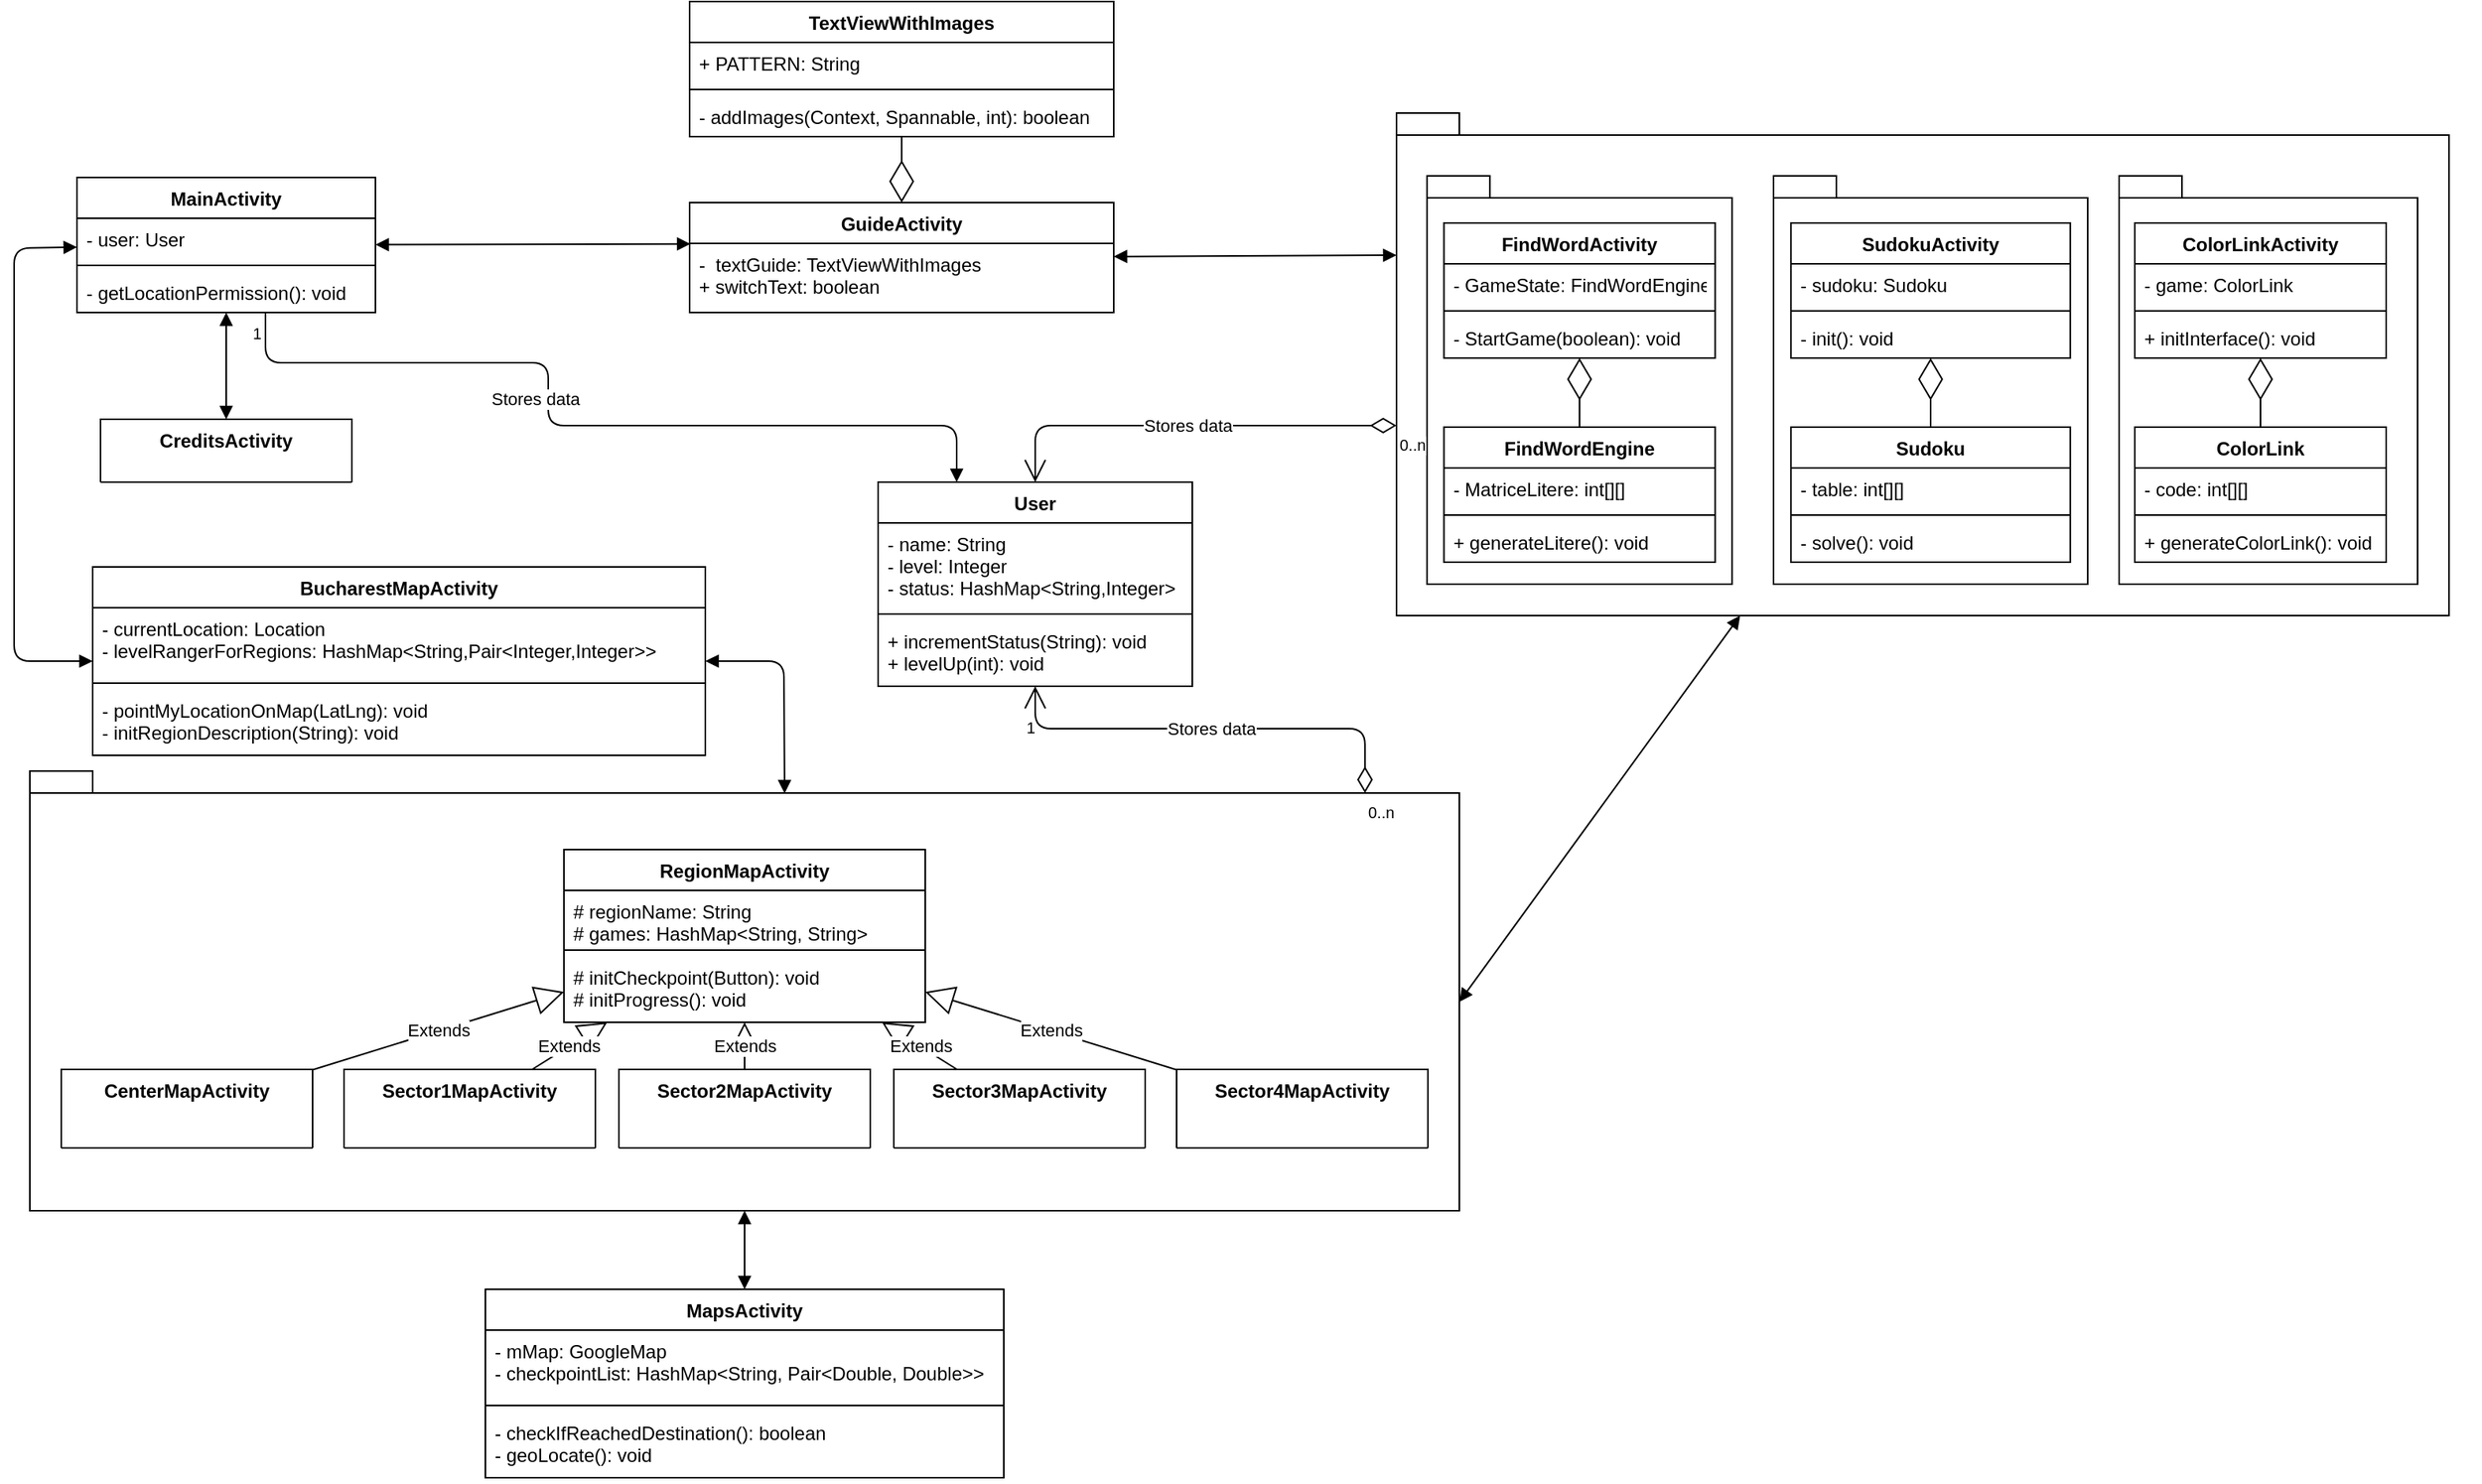 <mxfile version="13.2.4" type="github"><diagram id="UPS2QSmd9HxNSWYxe4lq" name="Page-1"><mxGraphModel dx="2374" dy="1046" grid="1" gridSize="10" guides="1" tooltips="1" connect="1" arrows="1" fold="1" page="1" pageScale="1" pageWidth="850" pageHeight="1100" math="0" shadow="0"><root><mxCell id="0"/><mxCell id="1" parent="0"/><mxCell id="s5W50JSAKmtUHxlnThNG-122" value="" style="group" vertex="1" connectable="0" parent="1"><mxGeometry x="920" y="71" width="690" height="365" as="geometry"/></mxCell><mxCell id="s5W50JSAKmtUHxlnThNG-121" value="" style="group" vertex="1" connectable="0" parent="s5W50JSAKmtUHxlnThNG-122"><mxGeometry width="670" height="320" as="geometry"/></mxCell><mxCell id="s5W50JSAKmtUHxlnThNG-96" value="" style="shape=folder;fontStyle=1;spacingTop=10;tabWidth=40;tabHeight=14;tabPosition=left;html=1;rounded=0;shadow=0;glass=0;comic=0;fillColor=#ffffff;gradientColor=none;" vertex="1" parent="s5W50JSAKmtUHxlnThNG-121"><mxGeometry width="670" height="320" as="geometry"/></mxCell><mxCell id="s5W50JSAKmtUHxlnThNG-99" value="" style="group" vertex="1" connectable="0" parent="s5W50JSAKmtUHxlnThNG-121"><mxGeometry x="19.42" y="40" width="194.203" height="270" as="geometry"/></mxCell><mxCell id="s5W50JSAKmtUHxlnThNG-98" value="" style="shape=folder;fontStyle=1;spacingTop=10;tabWidth=40;tabHeight=14;tabPosition=left;html=1;rounded=0;shadow=0;glass=0;comic=0;fillColor=#ffffff;gradientColor=none;" vertex="1" parent="s5W50JSAKmtUHxlnThNG-99"><mxGeometry width="194.203" height="260" as="geometry"/></mxCell><mxCell id="s5W50JSAKmtUHxlnThNG-40" value="FindWordActivity" style="swimlane;fontStyle=1;align=center;verticalAlign=top;childLayout=stackLayout;horizontal=1;startSize=26;horizontalStack=0;resizeParent=1;resizeParentMax=0;resizeLast=0;collapsible=1;marginBottom=0;swimlaneFillColor=none;rounded=0;shadow=0;glass=0;comic=0;" vertex="1" parent="s5W50JSAKmtUHxlnThNG-99"><mxGeometry x="10.789" y="30" width="172.625" height="86" as="geometry"/></mxCell><mxCell id="s5W50JSAKmtUHxlnThNG-41" value="- GameState: FindWordEngine" style="text;align=left;verticalAlign=top;spacingLeft=4;spacingRight=4;overflow=hidden;rotatable=0;points=[[0,0.5],[1,0.5]];portConstraint=eastwest;" vertex="1" parent="s5W50JSAKmtUHxlnThNG-40"><mxGeometry y="26" width="172.625" height="26" as="geometry"/></mxCell><mxCell id="s5W50JSAKmtUHxlnThNG-42" value="" style="line;strokeWidth=1;fillColor=none;align=left;verticalAlign=middle;spacingTop=-1;spacingLeft=3;spacingRight=3;rotatable=0;labelPosition=right;points=[];portConstraint=eastwest;" vertex="1" parent="s5W50JSAKmtUHxlnThNG-40"><mxGeometry y="52" width="172.625" height="8" as="geometry"/></mxCell><mxCell id="s5W50JSAKmtUHxlnThNG-43" value="- StartGame(boolean): void" style="text;strokeColor=none;fillColor=none;align=left;verticalAlign=top;spacingLeft=4;spacingRight=4;overflow=hidden;rotatable=0;points=[[0,0.5],[1,0.5]];portConstraint=eastwest;" vertex="1" parent="s5W50JSAKmtUHxlnThNG-40"><mxGeometry y="60" width="172.625" height="26" as="geometry"/></mxCell><mxCell id="s5W50JSAKmtUHxlnThNG-100" value="" style="endArrow=diamondThin;endFill=0;endSize=24;html=1;exitX=0.5;exitY=0;exitDx=0;exitDy=0;" edge="1" parent="s5W50JSAKmtUHxlnThNG-40" source="s5W50JSAKmtUHxlnThNG-44"><mxGeometry width="160" relative="1" as="geometry"><mxPoint x="-86.312" y="86" as="sourcePoint"/><mxPoint x="86.312" y="86" as="targetPoint"/></mxGeometry></mxCell><mxCell id="s5W50JSAKmtUHxlnThNG-44" value="FindWordEngine" style="swimlane;fontStyle=1;align=center;verticalAlign=top;childLayout=stackLayout;horizontal=1;startSize=26;horizontalStack=0;resizeParent=1;resizeParentMax=0;resizeLast=0;collapsible=1;marginBottom=0;swimlaneFillColor=none;rounded=0;shadow=0;glass=0;comic=0;" vertex="1" parent="s5W50JSAKmtUHxlnThNG-99"><mxGeometry x="10.789" y="160" width="172.625" height="86" as="geometry"/></mxCell><mxCell id="s5W50JSAKmtUHxlnThNG-45" value="- MatriceLitere: int[][]" style="text;align=left;verticalAlign=top;spacingLeft=4;spacingRight=4;overflow=hidden;rotatable=0;points=[[0,0.5],[1,0.5]];portConstraint=eastwest;" vertex="1" parent="s5W50JSAKmtUHxlnThNG-44"><mxGeometry y="26" width="172.625" height="26" as="geometry"/></mxCell><mxCell id="s5W50JSAKmtUHxlnThNG-46" value="" style="line;strokeWidth=1;fillColor=none;align=left;verticalAlign=middle;spacingTop=-1;spacingLeft=3;spacingRight=3;rotatable=0;labelPosition=right;points=[];portConstraint=eastwest;" vertex="1" parent="s5W50JSAKmtUHxlnThNG-44"><mxGeometry y="52" width="172.625" height="8" as="geometry"/></mxCell><mxCell id="s5W50JSAKmtUHxlnThNG-47" value="+ generateLitere(): void" style="text;strokeColor=none;fillColor=none;align=left;verticalAlign=top;spacingLeft=4;spacingRight=4;overflow=hidden;rotatable=0;points=[[0,0.5],[1,0.5]];portConstraint=eastwest;" vertex="1" parent="s5W50JSAKmtUHxlnThNG-44"><mxGeometry y="60" width="172.625" height="26" as="geometry"/></mxCell><mxCell id="s5W50JSAKmtUHxlnThNG-119" value="" style="group" vertex="1" connectable="0" parent="s5W50JSAKmtUHxlnThNG-122"><mxGeometry x="60" y="40" width="630" height="325" as="geometry"/></mxCell><mxCell id="s5W50JSAKmtUHxlnThNG-117" value="" style="group" vertex="1" connectable="0" parent="s5W50JSAKmtUHxlnThNG-119"><mxGeometry x="400" width="190" height="260" as="geometry"/></mxCell><mxCell id="s5W50JSAKmtUHxlnThNG-116" value="" style="shape=folder;fontStyle=1;spacingTop=10;tabWidth=40;tabHeight=14;tabPosition=left;html=1;rounded=0;shadow=0;glass=0;comic=0;fillColor=#ffffff;gradientColor=none;" vertex="1" parent="s5W50JSAKmtUHxlnThNG-117"><mxGeometry width="190" height="260" as="geometry"/></mxCell><mxCell id="s5W50JSAKmtUHxlnThNG-32" value="ColorLinkActivity" style="swimlane;fontStyle=1;align=center;verticalAlign=top;childLayout=stackLayout;horizontal=1;startSize=26;horizontalStack=0;resizeParent=1;resizeParentMax=0;resizeLast=0;collapsible=1;marginBottom=0;swimlaneFillColor=none;rounded=0;shadow=0;glass=0;comic=0;" vertex="1" parent="s5W50JSAKmtUHxlnThNG-117"><mxGeometry x="10" y="30" width="160" height="86" as="geometry"/></mxCell><mxCell id="s5W50JSAKmtUHxlnThNG-33" value="- game: ColorLink" style="text;align=left;verticalAlign=top;spacingLeft=4;spacingRight=4;overflow=hidden;rotatable=0;points=[[0,0.5],[1,0.5]];portConstraint=eastwest;" vertex="1" parent="s5W50JSAKmtUHxlnThNG-32"><mxGeometry y="26" width="160" height="26" as="geometry"/></mxCell><mxCell id="s5W50JSAKmtUHxlnThNG-34" value="" style="line;strokeWidth=1;fillColor=none;align=left;verticalAlign=middle;spacingTop=-1;spacingLeft=3;spacingRight=3;rotatable=0;labelPosition=right;points=[];portConstraint=eastwest;" vertex="1" parent="s5W50JSAKmtUHxlnThNG-32"><mxGeometry y="52" width="160" height="8" as="geometry"/></mxCell><mxCell id="s5W50JSAKmtUHxlnThNG-35" value="+ initInterface(): void" style="text;strokeColor=none;fillColor=none;align=left;verticalAlign=top;spacingLeft=4;spacingRight=4;overflow=hidden;rotatable=0;points=[[0,0.5],[1,0.5]];portConstraint=eastwest;" vertex="1" parent="s5W50JSAKmtUHxlnThNG-32"><mxGeometry y="60" width="160" height="26" as="geometry"/></mxCell><mxCell id="s5W50JSAKmtUHxlnThNG-28" value="ColorLink" style="swimlane;fontStyle=1;align=center;verticalAlign=top;childLayout=stackLayout;horizontal=1;startSize=26;horizontalStack=0;resizeParent=1;resizeParentMax=0;resizeLast=0;collapsible=1;marginBottom=0;swimlaneFillColor=none;rounded=0;shadow=0;glass=0;comic=0;" vertex="1" parent="s5W50JSAKmtUHxlnThNG-117"><mxGeometry x="10" y="160" width="160" height="86" as="geometry"/></mxCell><mxCell id="s5W50JSAKmtUHxlnThNG-29" value="- code: int[][]" style="text;align=left;verticalAlign=top;spacingLeft=4;spacingRight=4;overflow=hidden;rotatable=0;points=[[0,0.5],[1,0.5]];portConstraint=eastwest;" vertex="1" parent="s5W50JSAKmtUHxlnThNG-28"><mxGeometry y="26" width="160" height="26" as="geometry"/></mxCell><mxCell id="s5W50JSAKmtUHxlnThNG-30" value="" style="line;strokeWidth=1;fillColor=none;align=left;verticalAlign=middle;spacingTop=-1;spacingLeft=3;spacingRight=3;rotatable=0;labelPosition=right;points=[];portConstraint=eastwest;" vertex="1" parent="s5W50JSAKmtUHxlnThNG-28"><mxGeometry y="52" width="160" height="8" as="geometry"/></mxCell><mxCell id="s5W50JSAKmtUHxlnThNG-31" value="+ generateColorLink(): void" style="text;strokeColor=none;fillColor=none;align=left;verticalAlign=top;spacingLeft=4;spacingRight=4;overflow=hidden;rotatable=0;points=[[0,0.5],[1,0.5]];portConstraint=eastwest;" vertex="1" parent="s5W50JSAKmtUHxlnThNG-28"><mxGeometry y="60" width="160" height="26" as="geometry"/></mxCell><mxCell id="s5W50JSAKmtUHxlnThNG-115" value="" style="endArrow=diamondThin;endFill=0;endSize=24;html=1;exitX=0.5;exitY=0;exitDx=0;exitDy=0;" edge="1" parent="s5W50JSAKmtUHxlnThNG-117" source="s5W50JSAKmtUHxlnThNG-28" target="s5W50JSAKmtUHxlnThNG-35"><mxGeometry width="160" relative="1" as="geometry"><mxPoint x="240" y="208" as="sourcePoint"/><mxPoint x="240" y="164" as="targetPoint"/></mxGeometry></mxCell><mxCell id="s5W50JSAKmtUHxlnThNG-118" value="" style="group" vertex="1" connectable="0" parent="s5W50JSAKmtUHxlnThNG-119"><mxGeometry x="180" width="200" height="270" as="geometry"/></mxCell><mxCell id="s5W50JSAKmtUHxlnThNG-103" value="" style="shape=folder;fontStyle=1;spacingTop=10;tabWidth=40;tabHeight=14;tabPosition=left;html=1;rounded=0;shadow=0;glass=0;comic=0;fillColor=#ffffff;gradientColor=none;" vertex="1" parent="s5W50JSAKmtUHxlnThNG-118"><mxGeometry width="200" height="260" as="geometry"/></mxCell><mxCell id="s5W50JSAKmtUHxlnThNG-76" value="Sudoku" style="swimlane;fontStyle=1;align=center;verticalAlign=top;childLayout=stackLayout;horizontal=1;startSize=26;horizontalStack=0;resizeParent=1;resizeParentMax=0;resizeLast=0;collapsible=1;marginBottom=0;swimlaneFillColor=none;rounded=0;shadow=0;glass=0;comic=0;" vertex="1" parent="s5W50JSAKmtUHxlnThNG-118"><mxGeometry x="11.111" y="160" width="177.778" height="86" as="geometry"/></mxCell><mxCell id="s5W50JSAKmtUHxlnThNG-77" value="- table: int[][]" style="text;align=left;verticalAlign=top;spacingLeft=4;spacingRight=4;overflow=hidden;rotatable=0;points=[[0,0.5],[1,0.5]];portConstraint=eastwest;" vertex="1" parent="s5W50JSAKmtUHxlnThNG-76"><mxGeometry y="26" width="177.778" height="26" as="geometry"/></mxCell><mxCell id="s5W50JSAKmtUHxlnThNG-78" value="" style="line;strokeWidth=1;fillColor=none;align=left;verticalAlign=middle;spacingTop=-1;spacingLeft=3;spacingRight=3;rotatable=0;labelPosition=right;points=[];portConstraint=eastwest;" vertex="1" parent="s5W50JSAKmtUHxlnThNG-76"><mxGeometry y="52" width="177.778" height="8" as="geometry"/></mxCell><mxCell id="s5W50JSAKmtUHxlnThNG-79" value="- solve(): void" style="text;strokeColor=none;fillColor=none;align=left;verticalAlign=top;spacingLeft=4;spacingRight=4;overflow=hidden;rotatable=0;points=[[0,0.5],[1,0.5]];portConstraint=eastwest;" vertex="1" parent="s5W50JSAKmtUHxlnThNG-76"><mxGeometry y="60" width="177.778" height="26" as="geometry"/></mxCell><mxCell id="s5W50JSAKmtUHxlnThNG-102" value="" style="group" vertex="1" connectable="0" parent="s5W50JSAKmtUHxlnThNG-118"><mxGeometry width="200" height="270" as="geometry"/></mxCell><mxCell id="s5W50JSAKmtUHxlnThNG-80" value="SudokuActivity" style="swimlane;fontStyle=1;align=center;verticalAlign=top;childLayout=stackLayout;horizontal=1;startSize=26;horizontalStack=0;resizeParent=1;resizeParentMax=0;resizeLast=0;collapsible=1;marginBottom=0;swimlaneFillColor=none;rounded=0;shadow=0;glass=0;comic=0;" vertex="1" parent="s5W50JSAKmtUHxlnThNG-102"><mxGeometry x="11.111" y="30" width="177.778" height="86" as="geometry"/></mxCell><mxCell id="s5W50JSAKmtUHxlnThNG-81" value="- sudoku: Sudoku" style="text;align=left;verticalAlign=top;spacingLeft=4;spacingRight=4;overflow=hidden;rotatable=0;points=[[0,0.5],[1,0.5]];portConstraint=eastwest;" vertex="1" parent="s5W50JSAKmtUHxlnThNG-80"><mxGeometry y="26" width="177.778" height="26" as="geometry"/></mxCell><mxCell id="s5W50JSAKmtUHxlnThNG-82" value="" style="line;strokeWidth=1;fillColor=none;align=left;verticalAlign=middle;spacingTop=-1;spacingLeft=3;spacingRight=3;rotatable=0;labelPosition=right;points=[];portConstraint=eastwest;" vertex="1" parent="s5W50JSAKmtUHxlnThNG-80"><mxGeometry y="52" width="177.778" height="8" as="geometry"/></mxCell><mxCell id="s5W50JSAKmtUHxlnThNG-83" value="- init(): void" style="text;strokeColor=none;fillColor=none;align=left;verticalAlign=top;spacingLeft=4;spacingRight=4;overflow=hidden;rotatable=0;points=[[0,0.5],[1,0.5]];portConstraint=eastwest;" vertex="1" parent="s5W50JSAKmtUHxlnThNG-80"><mxGeometry y="60" width="177.778" height="26" as="geometry"/></mxCell><mxCell id="s5W50JSAKmtUHxlnThNG-101" value="" style="endArrow=diamondThin;endFill=0;endSize=24;html=1;exitX=0.5;exitY=0;exitDx=0;exitDy=0;" edge="1" parent="s5W50JSAKmtUHxlnThNG-118" source="s5W50JSAKmtUHxlnThNG-76" target="s5W50JSAKmtUHxlnThNG-83"><mxGeometry width="160" relative="1" as="geometry"><mxPoint x="99.444" y="204" as="sourcePoint"/><mxPoint x="588.889" y="130" as="targetPoint"/></mxGeometry></mxCell><mxCell id="s5W50JSAKmtUHxlnThNG-139" value="" style="endArrow=diamondThin;endFill=0;endSize=24;html=1;" edge="1" parent="1" source="s5W50JSAKmtUHxlnThNG-84" target="s5W50JSAKmtUHxlnThNG-48"><mxGeometry width="160" relative="1" as="geometry"><mxPoint x="410" y="508" as="sourcePoint"/><mxPoint x="460" y="544" as="targetPoint"/></mxGeometry></mxCell><mxCell id="s5W50JSAKmtUHxlnThNG-48" value="GuideActivity" style="swimlane;fontStyle=1;align=center;verticalAlign=top;childLayout=stackLayout;horizontal=1;startSize=26;horizontalStack=0;resizeParent=1;resizeParentMax=0;resizeLast=0;collapsible=1;marginBottom=0;swimlaneFillColor=none;rounded=0;shadow=0;glass=0;comic=0;" vertex="1" parent="1"><mxGeometry x="470" y="128" width="270" height="70" as="geometry"/></mxCell><mxCell id="s5W50JSAKmtUHxlnThNG-49" value="-  textGuide: TextViewWithImages&#10;+ switchText: boolean" style="text;align=left;verticalAlign=top;spacingLeft=4;spacingRight=4;overflow=hidden;rotatable=0;points=[[0,0.5],[1,0.5]];portConstraint=eastwest;" vertex="1" parent="s5W50JSAKmtUHxlnThNG-48"><mxGeometry y="26" width="270" height="44" as="geometry"/></mxCell><mxCell id="s5W50JSAKmtUHxlnThNG-84" value="TextViewWithImages" style="swimlane;fontStyle=1;align=center;verticalAlign=top;childLayout=stackLayout;horizontal=1;startSize=26;horizontalStack=0;resizeParent=1;resizeParentMax=0;resizeLast=0;collapsible=1;marginBottom=0;swimlaneFillColor=none;rounded=0;shadow=0;glass=0;comic=0;" vertex="1" parent="1"><mxGeometry x="470" width="270" height="86" as="geometry"/></mxCell><mxCell id="s5W50JSAKmtUHxlnThNG-85" value="+ PATTERN: String" style="text;align=left;verticalAlign=top;spacingLeft=4;spacingRight=4;overflow=hidden;rotatable=0;points=[[0,0.5],[1,0.5]];portConstraint=eastwest;" vertex="1" parent="s5W50JSAKmtUHxlnThNG-84"><mxGeometry y="26" width="270" height="26" as="geometry"/></mxCell><mxCell id="s5W50JSAKmtUHxlnThNG-86" value="" style="line;strokeWidth=1;fillColor=none;align=left;verticalAlign=middle;spacingTop=-1;spacingLeft=3;spacingRight=3;rotatable=0;labelPosition=right;points=[];portConstraint=eastwest;" vertex="1" parent="s5W50JSAKmtUHxlnThNG-84"><mxGeometry y="52" width="270" height="8" as="geometry"/></mxCell><mxCell id="s5W50JSAKmtUHxlnThNG-87" value="- addImages(Context, Spannable, int): boolean" style="text;strokeColor=none;fillColor=none;align=left;verticalAlign=top;spacingLeft=4;spacingRight=4;overflow=hidden;rotatable=0;points=[[0,0.5],[1,0.5]];portConstraint=eastwest;" vertex="1" parent="s5W50JSAKmtUHxlnThNG-84"><mxGeometry y="60" width="270" height="26" as="geometry"/></mxCell><mxCell id="s5W50JSAKmtUHxlnThNG-36" value="CreditsActivity" style="swimlane;fontStyle=1;align=center;verticalAlign=top;childLayout=stackLayout;horizontal=1;startSize=80;horizontalStack=0;resizeParent=1;resizeParentMax=0;resizeLast=0;collapsible=1;marginBottom=0;swimlaneFillColor=none;rounded=0;shadow=0;glass=0;comic=0;" vertex="1" parent="1"><mxGeometry x="95" y="266" width="160" height="40" as="geometry"/></mxCell><mxCell id="s5W50JSAKmtUHxlnThNG-141" value="" style="group" vertex="1" connectable="0" parent="1"><mxGeometry x="50" y="490" width="910" height="280" as="geometry"/></mxCell><mxCell id="s5W50JSAKmtUHxlnThNG-140" value="" style="shape=folder;fontStyle=1;spacingTop=10;tabWidth=40;tabHeight=14;tabPosition=left;html=1;rounded=0;shadow=0;glass=0;comic=0;fillColor=#ffffff;gradientColor=none;" vertex="1" parent="s5W50JSAKmtUHxlnThNG-141"><mxGeometry width="910" height="280" as="geometry"/></mxCell><mxCell id="s5W50JSAKmtUHxlnThNG-56" value="RegionMapActivity" style="swimlane;fontStyle=1;align=center;verticalAlign=top;childLayout=stackLayout;horizontal=1;startSize=26;horizontalStack=0;resizeParent=1;resizeParentMax=0;resizeLast=0;collapsible=1;marginBottom=0;swimlaneFillColor=none;rounded=0;shadow=0;glass=0;comic=0;" vertex="1" parent="s5W50JSAKmtUHxlnThNG-141"><mxGeometry x="340" y="50" width="230" height="110" as="geometry"/></mxCell><mxCell id="s5W50JSAKmtUHxlnThNG-57" value="# regionName: String&#10;# games: HashMap&lt;String, String&gt;" style="text;align=left;verticalAlign=top;spacingLeft=4;spacingRight=4;overflow=hidden;rotatable=0;points=[[0,0.5],[1,0.5]];portConstraint=eastwest;" vertex="1" parent="s5W50JSAKmtUHxlnThNG-56"><mxGeometry y="26" width="230" height="34" as="geometry"/></mxCell><mxCell id="s5W50JSAKmtUHxlnThNG-58" value="" style="line;strokeWidth=1;fillColor=none;align=left;verticalAlign=middle;spacingTop=-1;spacingLeft=3;spacingRight=3;rotatable=0;labelPosition=right;points=[];portConstraint=eastwest;" vertex="1" parent="s5W50JSAKmtUHxlnThNG-56"><mxGeometry y="60" width="230" height="8" as="geometry"/></mxCell><mxCell id="s5W50JSAKmtUHxlnThNG-59" value="# initCheckpoint(Button): void&#10;# initProgress(): void" style="text;strokeColor=none;fillColor=none;align=left;verticalAlign=top;spacingLeft=4;spacingRight=4;overflow=hidden;rotatable=0;points=[[0,0.5],[1,0.5]];portConstraint=eastwest;" vertex="1" parent="s5W50JSAKmtUHxlnThNG-56"><mxGeometry y="68" width="230" height="42" as="geometry"/></mxCell><mxCell id="s5W50JSAKmtUHxlnThNG-68" value="Sector3MapActivity" style="swimlane;fontStyle=1;align=center;verticalAlign=top;childLayout=stackLayout;horizontal=1;startSize=50;horizontalStack=0;resizeParent=1;resizeParentMax=0;resizeLast=0;collapsible=1;marginBottom=0;swimlaneFillColor=none;rounded=0;shadow=0;glass=0;comic=0;" vertex="1" parent="s5W50JSAKmtUHxlnThNG-141"><mxGeometry x="550" y="190" width="160" height="50" as="geometry"/></mxCell><mxCell id="s5W50JSAKmtUHxlnThNG-132" value="Extends" style="endArrow=block;endSize=16;endFill=0;html=1;" edge="1" parent="s5W50JSAKmtUHxlnThNG-141" source="s5W50JSAKmtUHxlnThNG-68" target="s5W50JSAKmtUHxlnThNG-56"><mxGeometry width="160" relative="1" as="geometry"><mxPoint x="99.996" y="-10" as="sourcePoint"/><mxPoint x="321.424" y="205" as="targetPoint"/></mxGeometry></mxCell><mxCell id="s5W50JSAKmtUHxlnThNG-64" value="Sector2MapActivity" style="swimlane;fontStyle=1;align=center;verticalAlign=top;childLayout=stackLayout;horizontal=1;startSize=52;horizontalStack=0;resizeParent=1;resizeParentMax=0;resizeLast=0;collapsible=1;marginBottom=0;swimlaneFillColor=none;rounded=0;shadow=0;glass=0;comic=0;" vertex="1" parent="s5W50JSAKmtUHxlnThNG-141"><mxGeometry x="375" y="190" width="160" height="50" as="geometry"/></mxCell><mxCell id="s5W50JSAKmtUHxlnThNG-131" value="Extends" style="endArrow=block;endSize=16;endFill=0;html=1;" edge="1" parent="s5W50JSAKmtUHxlnThNG-141" source="s5W50JSAKmtUHxlnThNG-64" target="s5W50JSAKmtUHxlnThNG-56"><mxGeometry width="160" relative="1" as="geometry"><mxPoint x="80" y="90.001" as="sourcePoint"/><mxPoint x="230" y="154.839" as="targetPoint"/></mxGeometry></mxCell><mxCell id="s5W50JSAKmtUHxlnThNG-60" value="Sector1MapActivity" style="swimlane;fontStyle=1;align=center;verticalAlign=top;childLayout=stackLayout;horizontal=1;startSize=50;horizontalStack=0;resizeParent=1;resizeParentMax=0;resizeLast=0;collapsible=1;marginBottom=0;swimlaneFillColor=none;rounded=0;shadow=0;glass=0;comic=0;" vertex="1" parent="s5W50JSAKmtUHxlnThNG-141"><mxGeometry x="200" y="190" width="160" height="50" as="geometry"/></mxCell><mxCell id="s5W50JSAKmtUHxlnThNG-130" value="Extends" style="endArrow=block;endSize=16;endFill=0;html=1;" edge="1" parent="s5W50JSAKmtUHxlnThNG-141" source="s5W50JSAKmtUHxlnThNG-60" target="s5W50JSAKmtUHxlnThNG-56"><mxGeometry width="160" relative="1" as="geometry"><mxPoint x="-180" y="459.036" as="sourcePoint"/><mxPoint x="-30" y="430.004" as="targetPoint"/></mxGeometry></mxCell><mxCell id="s5W50JSAKmtUHxlnThNG-24" value="CenterMapActivity" style="swimlane;fontStyle=1;align=center;verticalAlign=top;childLayout=stackLayout;horizontal=1;startSize=50;horizontalStack=0;resizeParent=1;resizeParentMax=0;resizeLast=0;collapsible=1;marginBottom=0;swimlaneFillColor=none;rounded=0;shadow=0;glass=0;comic=0;" vertex="1" parent="s5W50JSAKmtUHxlnThNG-141"><mxGeometry x="20" y="190" width="160" height="50" as="geometry"/></mxCell><mxCell id="s5W50JSAKmtUHxlnThNG-129" value="Extends" style="endArrow=block;endSize=16;endFill=0;html=1;" edge="1" parent="s5W50JSAKmtUHxlnThNG-141" source="s5W50JSAKmtUHxlnThNG-24" target="s5W50JSAKmtUHxlnThNG-56"><mxGeometry width="160" relative="1" as="geometry"><mxPoint x="-240" y="480" as="sourcePoint"/><mxPoint x="-80" y="480" as="targetPoint"/></mxGeometry></mxCell><mxCell id="s5W50JSAKmtUHxlnThNG-72" value="Sector4MapActivity" style="swimlane;fontStyle=1;align=center;verticalAlign=top;childLayout=stackLayout;horizontal=1;startSize=50;horizontalStack=0;resizeParent=1;resizeParentMax=0;resizeLast=0;collapsible=1;marginBottom=0;swimlaneFillColor=none;rounded=0;shadow=0;glass=0;comic=0;" vertex="1" parent="s5W50JSAKmtUHxlnThNG-141"><mxGeometry x="730" y="190" width="160" height="50" as="geometry"/></mxCell><mxCell id="s5W50JSAKmtUHxlnThNG-133" value="Extends" style="endArrow=block;endSize=16;endFill=0;html=1;" edge="1" parent="s5W50JSAKmtUHxlnThNG-141" source="s5W50JSAKmtUHxlnThNG-72" target="s5W50JSAKmtUHxlnThNG-56"><mxGeometry width="160" relative="1" as="geometry"><mxPoint x="169.998" y="-100" as="sourcePoint"/><mxPoint x="354.422" y="248" as="targetPoint"/></mxGeometry></mxCell><mxCell id="s5W50JSAKmtUHxlnThNG-146" value="Stores data" style="endArrow=open;html=1;endSize=12;startArrow=diamondThin;startSize=14;startFill=0;edgeStyle=orthogonalEdgeStyle;" edge="1" parent="1" source="s5W50JSAKmtUHxlnThNG-96" target="s5W50JSAKmtUHxlnThNG-88"><mxGeometry relative="1" as="geometry"><mxPoint x="1290" y="230" as="sourcePoint"/><mxPoint x="1450" y="230" as="targetPoint"/><Array as="points"><mxPoint x="690" y="270"/></Array></mxGeometry></mxCell><mxCell id="s5W50JSAKmtUHxlnThNG-147" value="0..n" style="resizable=0;html=1;align=left;verticalAlign=top;labelBackgroundColor=#ffffff;fontSize=10;" connectable="0" vertex="1" parent="s5W50JSAKmtUHxlnThNG-146"><mxGeometry x="-1" relative="1" as="geometry"/></mxCell><mxCell id="s5W50JSAKmtUHxlnThNG-148" value="1" style="resizable=0;html=1;align=right;verticalAlign=top;labelBackgroundColor=#ffffff;fontSize=10;" connectable="0" vertex="1" parent="s5W50JSAKmtUHxlnThNG-146"><mxGeometry x="1" relative="1" as="geometry"/></mxCell><mxCell id="s5W50JSAKmtUHxlnThNG-88" value="User" style="swimlane;fontStyle=1;align=center;verticalAlign=top;childLayout=stackLayout;horizontal=1;startSize=26;horizontalStack=0;resizeParent=1;resizeParentMax=0;resizeLast=0;collapsible=1;marginBottom=0;swimlaneFillColor=none;rounded=0;shadow=0;glass=0;comic=0;" vertex="1" parent="1"><mxGeometry x="590" y="306" width="200" height="130" as="geometry"/></mxCell><mxCell id="s5W50JSAKmtUHxlnThNG-89" value="- name: String&#10;- level: Integer&#10;- status: HashMap&lt;String,Integer&gt;" style="text;align=left;verticalAlign=top;spacingLeft=4;spacingRight=4;overflow=hidden;rotatable=0;points=[[0,0.5],[1,0.5]];portConstraint=eastwest;" vertex="1" parent="s5W50JSAKmtUHxlnThNG-88"><mxGeometry y="26" width="200" height="54" as="geometry"/></mxCell><mxCell id="s5W50JSAKmtUHxlnThNG-90" value="" style="line;strokeWidth=1;fillColor=none;align=left;verticalAlign=middle;spacingTop=-1;spacingLeft=3;spacingRight=3;rotatable=0;labelPosition=right;points=[];portConstraint=eastwest;" vertex="1" parent="s5W50JSAKmtUHxlnThNG-88"><mxGeometry y="80" width="200" height="8" as="geometry"/></mxCell><mxCell id="s5W50JSAKmtUHxlnThNG-91" value="+ incrementStatus(String): void&#10;+ levelUp(int): void" style="text;strokeColor=none;fillColor=none;align=left;verticalAlign=top;spacingLeft=4;spacingRight=4;overflow=hidden;rotatable=0;points=[[0,0.5],[1,0.5]];portConstraint=eastwest;" vertex="1" parent="s5W50JSAKmtUHxlnThNG-88"><mxGeometry y="88" width="200" height="42" as="geometry"/></mxCell><mxCell id="s5W50JSAKmtUHxlnThNG-152" value="" style="endArrow=block;startArrow=block;endFill=1;startFill=1;html=1;" edge="1" parent="1" source="s5W50JSAKmtUHxlnThNG-140" target="s5W50JSAKmtUHxlnThNG-52"><mxGeometry width="160" relative="1" as="geometry"><mxPoint x="640" y="880" as="sourcePoint"/><mxPoint x="800" y="880" as="targetPoint"/></mxGeometry></mxCell><mxCell id="s5W50JSAKmtUHxlnThNG-16" value="MainActivity" style="swimlane;fontStyle=1;align=center;verticalAlign=top;childLayout=stackLayout;horizontal=1;startSize=26;horizontalStack=0;resizeParent=1;resizeParentMax=0;resizeLast=0;collapsible=1;marginBottom=0;swimlaneFillColor=none;rounded=0;shadow=0;glass=0;comic=0;" vertex="1" parent="1"><mxGeometry x="80" y="112" width="190" height="86" as="geometry"/></mxCell><mxCell id="s5W50JSAKmtUHxlnThNG-17" value="- user: User" style="text;align=left;verticalAlign=top;spacingLeft=4;spacingRight=4;overflow=hidden;rotatable=0;points=[[0,0.5],[1,0.5]];portConstraint=eastwest;" vertex="1" parent="s5W50JSAKmtUHxlnThNG-16"><mxGeometry y="26" width="190" height="26" as="geometry"/></mxCell><mxCell id="s5W50JSAKmtUHxlnThNG-18" value="" style="line;strokeWidth=1;fillColor=none;align=left;verticalAlign=middle;spacingTop=-1;spacingLeft=3;spacingRight=3;rotatable=0;labelPosition=right;points=[];portConstraint=eastwest;" vertex="1" parent="s5W50JSAKmtUHxlnThNG-16"><mxGeometry y="52" width="190" height="8" as="geometry"/></mxCell><mxCell id="s5W50JSAKmtUHxlnThNG-19" value="- getLocationPermission(): void" style="text;strokeColor=none;fillColor=none;align=left;verticalAlign=top;spacingLeft=4;spacingRight=4;overflow=hidden;rotatable=0;points=[[0,0.5],[1,0.5]];portConstraint=eastwest;" vertex="1" parent="s5W50JSAKmtUHxlnThNG-16"><mxGeometry y="60" width="190" height="26" as="geometry"/></mxCell><mxCell id="s5W50JSAKmtUHxlnThNG-52" value="MapsActivity" style="swimlane;fontStyle=1;align=center;verticalAlign=top;childLayout=stackLayout;horizontal=1;startSize=26;horizontalStack=0;resizeParent=1;resizeParentMax=0;resizeLast=0;collapsible=1;marginBottom=0;swimlaneFillColor=none;rounded=0;shadow=0;glass=0;comic=0;" vertex="1" parent="1"><mxGeometry x="340" y="820" width="330" height="120" as="geometry"/></mxCell><mxCell id="s5W50JSAKmtUHxlnThNG-53" value="- mMap: GoogleMap&#10;- checkpointList: HashMap&lt;String, Pair&lt;Double, Double&gt;&gt;" style="text;align=left;verticalAlign=top;spacingLeft=4;spacingRight=4;overflow=hidden;rotatable=0;points=[[0,0.5],[1,0.5]];portConstraint=eastwest;" vertex="1" parent="s5W50JSAKmtUHxlnThNG-52"><mxGeometry y="26" width="330" height="44" as="geometry"/></mxCell><mxCell id="s5W50JSAKmtUHxlnThNG-54" value="" style="line;strokeWidth=1;fillColor=none;align=left;verticalAlign=middle;spacingTop=-1;spacingLeft=3;spacingRight=3;rotatable=0;labelPosition=right;points=[];portConstraint=eastwest;" vertex="1" parent="s5W50JSAKmtUHxlnThNG-52"><mxGeometry y="70" width="330" height="8" as="geometry"/></mxCell><mxCell id="s5W50JSAKmtUHxlnThNG-55" value="- checkIfReachedDestination(): boolean&#10;- geoLocate(): void" style="text;strokeColor=none;fillColor=none;align=left;verticalAlign=top;spacingLeft=4;spacingRight=4;overflow=hidden;rotatable=0;points=[[0,0.5],[1,0.5]];portConstraint=eastwest;" vertex="1" parent="s5W50JSAKmtUHxlnThNG-52"><mxGeometry y="78" width="330" height="42" as="geometry"/></mxCell><mxCell id="s5W50JSAKmtUHxlnThNG-153" value="" style="endArrow=block;startArrow=block;endFill=1;startFill=1;html=1;exitX=0;exitY=0;exitDx=910;exitDy=147;exitPerimeter=0;" edge="1" parent="1" source="s5W50JSAKmtUHxlnThNG-140" target="s5W50JSAKmtUHxlnThNG-96"><mxGeometry width="160" relative="1" as="geometry"><mxPoint x="1090" y="560" as="sourcePoint"/><mxPoint x="1250" y="560" as="targetPoint"/></mxGeometry></mxCell><mxCell id="s5W50JSAKmtUHxlnThNG-155" value="Stores data" style="endArrow=open;html=1;endSize=12;startArrow=diamondThin;startSize=14;startFill=0;edgeStyle=orthogonalEdgeStyle;exitX=0.934;exitY=0.05;exitDx=0;exitDy=0;exitPerimeter=0;" edge="1" parent="1" source="s5W50JSAKmtUHxlnThNG-140" target="s5W50JSAKmtUHxlnThNG-88"><mxGeometry relative="1" as="geometry"><mxPoint x="740" y="470" as="sourcePoint"/><mxPoint x="900" y="470" as="targetPoint"/></mxGeometry></mxCell><mxCell id="s5W50JSAKmtUHxlnThNG-156" value="0..n" style="resizable=0;html=1;align=left;verticalAlign=top;labelBackgroundColor=#ffffff;fontSize=10;" connectable="0" vertex="1" parent="s5W50JSAKmtUHxlnThNG-155"><mxGeometry x="-1" relative="1" as="geometry"/></mxCell><mxCell id="s5W50JSAKmtUHxlnThNG-157" value="1" style="resizable=0;html=1;align=right;verticalAlign=top;labelBackgroundColor=#ffffff;fontSize=10;" connectable="0" vertex="1" parent="s5W50JSAKmtUHxlnThNG-155"><mxGeometry x="1" relative="1" as="geometry"><mxPoint y="14.19" as="offset"/></mxGeometry></mxCell><mxCell id="s5W50JSAKmtUHxlnThNG-163" value="Stores data&lt;br&gt;" style="endArrow=block;endFill=1;html=1;edgeStyle=orthogonalEdgeStyle;align=left;verticalAlign=top;" edge="1" parent="1" source="s5W50JSAKmtUHxlnThNG-16"><mxGeometry x="-0.367" y="-10" relative="1" as="geometry"><mxPoint x="380" y="253" as="sourcePoint"/><mxPoint x="640" y="306" as="targetPoint"/><Array as="points"><mxPoint x="200" y="230"/><mxPoint x="380" y="230"/><mxPoint x="380" y="270"/><mxPoint x="640" y="270"/></Array><mxPoint as="offset"/></mxGeometry></mxCell><mxCell id="s5W50JSAKmtUHxlnThNG-164" value="1" style="resizable=0;html=1;align=left;verticalAlign=bottom;labelBackgroundColor=#ffffff;fontSize=10;" connectable="0" vertex="1" parent="s5W50JSAKmtUHxlnThNG-163"><mxGeometry x="-1" relative="1" as="geometry"><mxPoint x="-10" y="21" as="offset"/></mxGeometry></mxCell><mxCell id="s5W50JSAKmtUHxlnThNG-165" value="" style="endArrow=block;startArrow=block;endFill=1;startFill=1;html=1;" edge="1" parent="1" source="s5W50JSAKmtUHxlnThNG-16" target="s5W50JSAKmtUHxlnThNG-36"><mxGeometry width="160" relative="1" as="geometry"><mxPoint x="660" y="370" as="sourcePoint"/><mxPoint x="820" y="370" as="targetPoint"/></mxGeometry></mxCell><mxCell id="s5W50JSAKmtUHxlnThNG-166" value="" style="endArrow=block;startArrow=block;endFill=1;startFill=1;html=1;entryX=0.002;entryY=0.376;entryDx=0;entryDy=0;entryPerimeter=0;" edge="1" parent="1" source="s5W50JSAKmtUHxlnThNG-16" target="s5W50JSAKmtUHxlnThNG-48"><mxGeometry width="160" relative="1" as="geometry"><mxPoint x="170" y="186" as="sourcePoint"/><mxPoint x="480" y="167" as="targetPoint"/></mxGeometry></mxCell><mxCell id="s5W50JSAKmtUHxlnThNG-168" value="" style="endArrow=block;startArrow=block;endFill=1;startFill=1;html=1;entryX=0;entryY=0;entryDx=0;entryDy=90.5;entryPerimeter=0;" edge="1" parent="1" source="s5W50JSAKmtUHxlnThNG-48" target="s5W50JSAKmtUHxlnThNG-96"><mxGeometry width="160" relative="1" as="geometry"><mxPoint x="780" y="179.999" as="sourcePoint"/><mxPoint x="1010" y="205.841" as="targetPoint"/></mxGeometry></mxCell><mxCell id="s5W50JSAKmtUHxlnThNG-20" value="BucharestMapActivity" style="swimlane;fontStyle=1;align=center;verticalAlign=top;childLayout=stackLayout;horizontal=1;startSize=26;horizontalStack=0;resizeParent=1;resizeParentMax=0;resizeLast=0;collapsible=1;marginBottom=0;swimlaneFillColor=none;rounded=0;shadow=0;glass=0;comic=0;" vertex="1" parent="1"><mxGeometry x="90" y="360" width="390" height="120" as="geometry"/></mxCell><mxCell id="s5W50JSAKmtUHxlnThNG-21" value="- currentLocation: Location&#10;- levelRangerForRegions: HashMap&lt;String,Pair&lt;Integer,Integer&gt;&gt;" style="text;align=left;verticalAlign=top;spacingLeft=4;spacingRight=4;overflow=hidden;rotatable=0;points=[[0,0.5],[1,0.5]];portConstraint=eastwest;" vertex="1" parent="s5W50JSAKmtUHxlnThNG-20"><mxGeometry y="26" width="390" height="44" as="geometry"/></mxCell><mxCell id="s5W50JSAKmtUHxlnThNG-22" value="" style="line;strokeWidth=1;fillColor=none;align=left;verticalAlign=middle;spacingTop=-1;spacingLeft=3;spacingRight=3;rotatable=0;labelPosition=right;points=[];portConstraint=eastwest;" vertex="1" parent="s5W50JSAKmtUHxlnThNG-20"><mxGeometry y="70" width="390" height="8" as="geometry"/></mxCell><mxCell id="s5W50JSAKmtUHxlnThNG-23" value="- pointMyLocationOnMap(LatLng): void&#10;- initRegionDescription(String): void" style="text;strokeColor=none;fillColor=none;align=left;verticalAlign=top;spacingLeft=4;spacingRight=4;overflow=hidden;rotatable=0;points=[[0,0.5],[1,0.5]];portConstraint=eastwest;" vertex="1" parent="s5W50JSAKmtUHxlnThNG-20"><mxGeometry y="78" width="390" height="42" as="geometry"/></mxCell><mxCell id="s5W50JSAKmtUHxlnThNG-170" value="" style="endArrow=block;startArrow=block;endFill=1;startFill=1;html=1;" edge="1" parent="1" source="s5W50JSAKmtUHxlnThNG-20" target="s5W50JSAKmtUHxlnThNG-16"><mxGeometry width="160" relative="1" as="geometry"><mxPoint x="-210" y="306.505" as="sourcePoint"/><mxPoint x="20.54" y="306.0" as="targetPoint"/><Array as="points"><mxPoint x="40" y="420"/><mxPoint x="40" y="157"/></Array></mxGeometry></mxCell><mxCell id="s5W50JSAKmtUHxlnThNG-172" value="" style="endArrow=block;startArrow=block;endFill=1;startFill=1;html=1;entryX=0.528;entryY=0.051;entryDx=0;entryDy=0;entryPerimeter=0;" edge="1" parent="1" source="s5W50JSAKmtUHxlnThNG-20" target="s5W50JSAKmtUHxlnThNG-140"><mxGeometry width="160" relative="1" as="geometry"><mxPoint x="170" y="208" as="sourcePoint"/><mxPoint x="170" y="276.0" as="targetPoint"/><Array as="points"><mxPoint x="530" y="420"/></Array></mxGeometry></mxCell></root></mxGraphModel></diagram></mxfile>